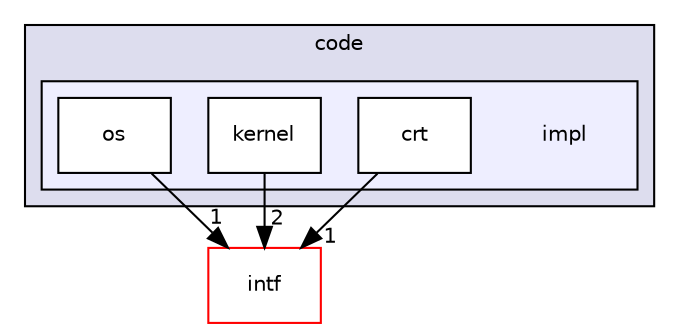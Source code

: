 digraph "gos/code/impl" {
  compound=true
  node [ fontsize="10", fontname="Helvetica"];
  edge [ labelfontsize="10", labelfontname="Helvetica"];
  subgraph clusterdir_f4f4a43ee1c99abf85fe514583a18cbf {
    graph [ bgcolor="#ddddee", pencolor="black", label="code" fontname="Helvetica", fontsize="10", URL="dir_f4f4a43ee1c99abf85fe514583a18cbf.html"]
  subgraph clusterdir_28806fa30cdad83a5289b6599f371a19 {
    graph [ bgcolor="#eeeeff", pencolor="black", label="" URL="dir_28806fa30cdad83a5289b6599f371a19.html"];
    dir_28806fa30cdad83a5289b6599f371a19 [shape=plaintext label="impl"];
    dir_d5a6dabf2c93f3e026d1290ed291bacb [shape=box label="crt" color="black" fillcolor="white" style="filled" URL="dir_d5a6dabf2c93f3e026d1290ed291bacb.html"];
    dir_7d626b7b1c62bd357ebb1235b97c690a [shape=box label="kernel" color="black" fillcolor="white" style="filled" URL="dir_7d626b7b1c62bd357ebb1235b97c690a.html"];
    dir_40aa71ba007aa4ec93ad0ab21b18f7f5 [shape=box label="os" color="black" fillcolor="white" style="filled" URL="dir_40aa71ba007aa4ec93ad0ab21b18f7f5.html"];
  }
  }
  dir_7cfd3f5206138927fc05cd40aea58664 [shape=box label="intf" fillcolor="white" style="filled" color="red" URL="dir_7cfd3f5206138927fc05cd40aea58664.html"];
  dir_40aa71ba007aa4ec93ad0ab21b18f7f5->dir_7cfd3f5206138927fc05cd40aea58664 [headlabel="1", labeldistance=1.5 headhref="dir_000005_000006.html"];
  dir_7d626b7b1c62bd357ebb1235b97c690a->dir_7cfd3f5206138927fc05cd40aea58664 [headlabel="2", labeldistance=1.5 headhref="dir_000004_000006.html"];
  dir_d5a6dabf2c93f3e026d1290ed291bacb->dir_7cfd3f5206138927fc05cd40aea58664 [headlabel="1", labeldistance=1.5 headhref="dir_000003_000006.html"];
}
